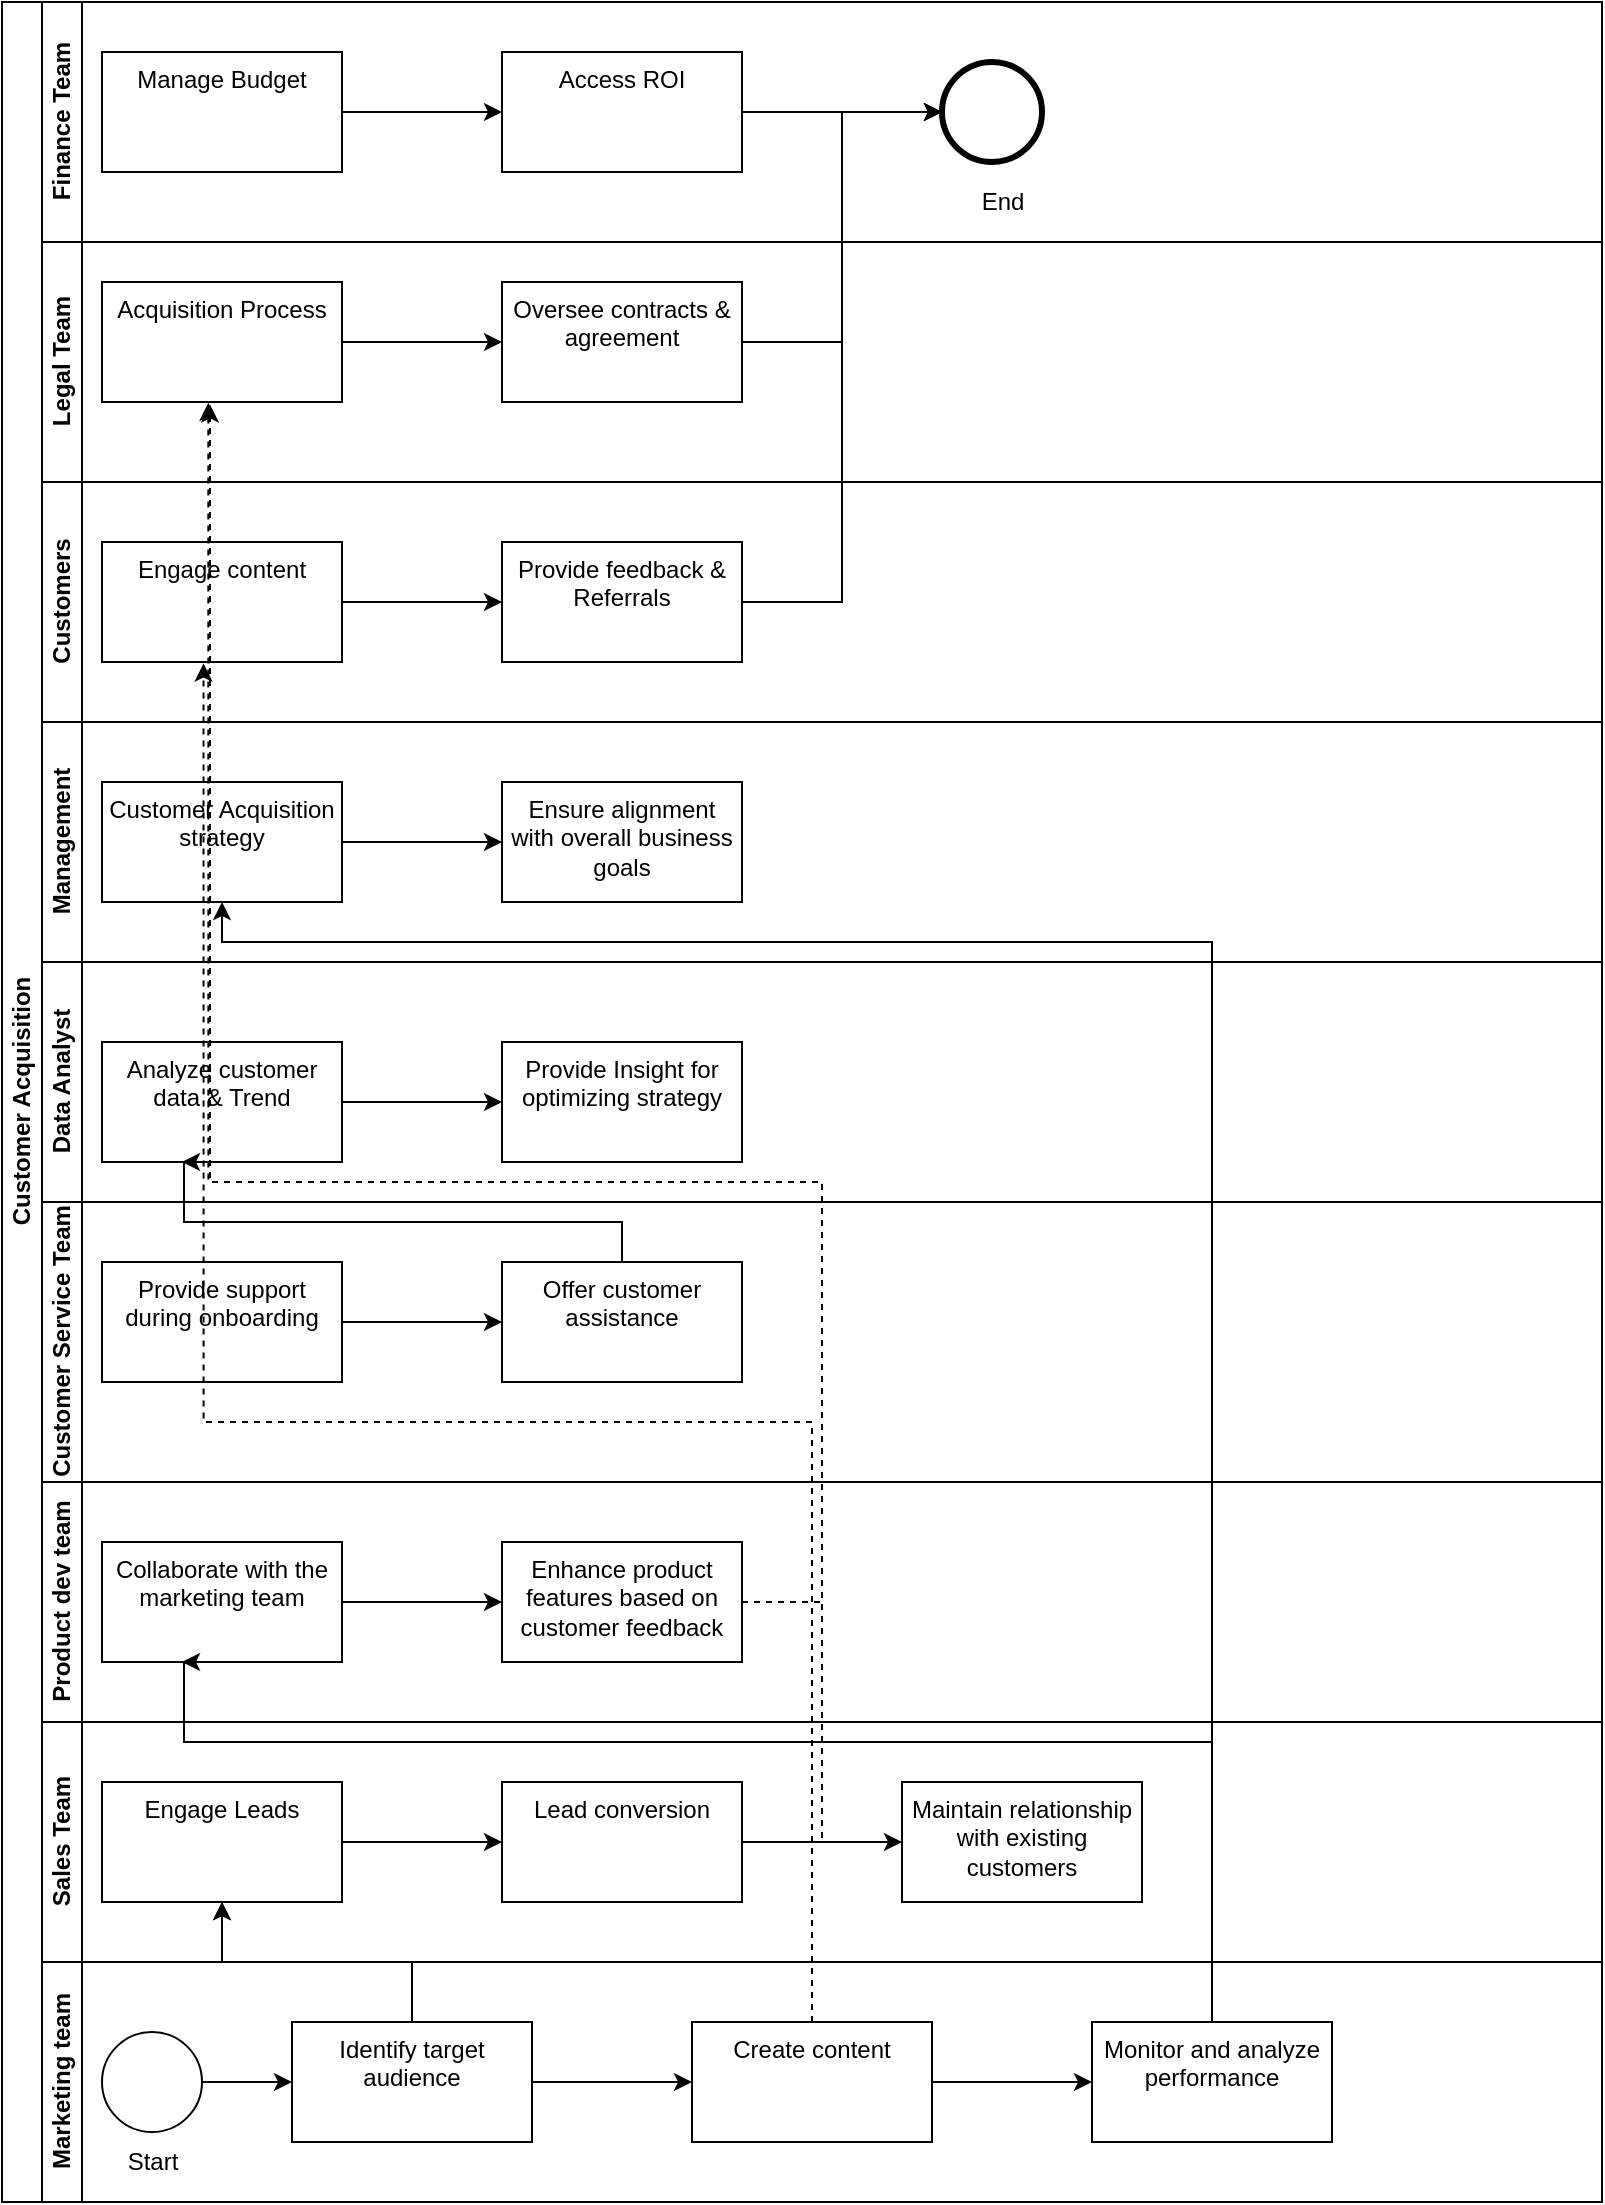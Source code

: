 <mxfile version="21.6.8" type="device">
  <diagram id="prtHgNgQTEPvFCAcTncT" name="Page-1">
    <mxGraphModel dx="1720" dy="828" grid="1" gridSize="10" guides="1" tooltips="1" connect="1" arrows="1" fold="1" page="1" pageScale="1" pageWidth="827" pageHeight="1169" math="0" shadow="0">
      <root>
        <mxCell id="0" />
        <mxCell id="1" parent="0" />
        <mxCell id="dNxyNK7c78bLwvsdeMH5-19" value="Customer Acquisition" style="swimlane;html=1;childLayout=stackLayout;resizeParent=1;resizeParentMax=0;horizontal=0;startSize=20;horizontalStack=0;" parent="1" vertex="1">
          <mxGeometry x="170" y="140" width="800" height="1100" as="geometry" />
        </mxCell>
        <mxCell id="3MzJFGrt7xVfPtMW5ZV--5" value="Finance Team" style="swimlane;html=1;startSize=20;horizontal=0;" parent="dNxyNK7c78bLwvsdeMH5-19" vertex="1">
          <mxGeometry x="20" width="780" height="120" as="geometry" />
        </mxCell>
        <mxCell id="3MzJFGrt7xVfPtMW5ZV--61" value="" style="edgeStyle=orthogonalEdgeStyle;rounded=0;orthogonalLoop=1;jettySize=auto;html=1;" parent="3MzJFGrt7xVfPtMW5ZV--5" source="3MzJFGrt7xVfPtMW5ZV--54" target="3MzJFGrt7xVfPtMW5ZV--60" edge="1">
          <mxGeometry relative="1" as="geometry" />
        </mxCell>
        <mxCell id="3MzJFGrt7xVfPtMW5ZV--54" value="Manage Budget" style="whiteSpace=wrap;html=1;verticalAlign=top;labelBackgroundColor=#ffffff;" parent="3MzJFGrt7xVfPtMW5ZV--5" vertex="1">
          <mxGeometry x="30" y="25" width="120" height="60" as="geometry" />
        </mxCell>
        <mxCell id="3MzJFGrt7xVfPtMW5ZV--63" style="edgeStyle=orthogonalEdgeStyle;rounded=0;orthogonalLoop=1;jettySize=auto;html=1;entryX=0;entryY=0.5;entryDx=0;entryDy=0;entryPerimeter=0;" parent="3MzJFGrt7xVfPtMW5ZV--5" source="3MzJFGrt7xVfPtMW5ZV--60" target="3MzJFGrt7xVfPtMW5ZV--62" edge="1">
          <mxGeometry relative="1" as="geometry" />
        </mxCell>
        <mxCell id="3MzJFGrt7xVfPtMW5ZV--60" value="Access ROI" style="whiteSpace=wrap;html=1;verticalAlign=top;labelBackgroundColor=#ffffff;" parent="3MzJFGrt7xVfPtMW5ZV--5" vertex="1">
          <mxGeometry x="230" y="25" width="120" height="60" as="geometry" />
        </mxCell>
        <mxCell id="3MzJFGrt7xVfPtMW5ZV--62" value="" style="points=[[0.145,0.145,0],[0.5,0,0],[0.855,0.145,0],[1,0.5,0],[0.855,0.855,0],[0.5,1,0],[0.145,0.855,0],[0,0.5,0]];shape=mxgraph.bpmn.event;html=1;verticalLabelPosition=bottom;labelBackgroundColor=#ffffff;verticalAlign=top;align=center;perimeter=ellipsePerimeter;outlineConnect=0;aspect=fixed;outline=end;symbol=terminate2;" parent="3MzJFGrt7xVfPtMW5ZV--5" vertex="1">
          <mxGeometry x="450" y="30" width="50" height="50" as="geometry" />
        </mxCell>
        <mxCell id="3MzJFGrt7xVfPtMW5ZV--67" value="End" style="text;html=1;align=center;verticalAlign=middle;resizable=0;points=[];autosize=1;strokeColor=none;fillColor=none;" parent="3MzJFGrt7xVfPtMW5ZV--5" vertex="1">
          <mxGeometry x="460" y="85" width="40" height="30" as="geometry" />
        </mxCell>
        <mxCell id="3MzJFGrt7xVfPtMW5ZV--6" value="Legal Team" style="swimlane;html=1;startSize=20;horizontal=0;" parent="dNxyNK7c78bLwvsdeMH5-19" vertex="1">
          <mxGeometry x="20" y="120" width="780" height="120" as="geometry" />
        </mxCell>
        <mxCell id="3MzJFGrt7xVfPtMW5ZV--53" value="" style="edgeStyle=orthogonalEdgeStyle;rounded=0;orthogonalLoop=1;jettySize=auto;html=1;" parent="3MzJFGrt7xVfPtMW5ZV--6" source="3MzJFGrt7xVfPtMW5ZV--49" target="3MzJFGrt7xVfPtMW5ZV--52" edge="1">
          <mxGeometry relative="1" as="geometry" />
        </mxCell>
        <mxCell id="3MzJFGrt7xVfPtMW5ZV--49" value="Acquisition Process" style="whiteSpace=wrap;html=1;verticalAlign=top;labelBackgroundColor=#ffffff;" parent="3MzJFGrt7xVfPtMW5ZV--6" vertex="1">
          <mxGeometry x="30" y="20" width="120" height="60" as="geometry" />
        </mxCell>
        <mxCell id="3MzJFGrt7xVfPtMW5ZV--52" value="Oversee contracts &amp;amp; agreement" style="whiteSpace=wrap;html=1;verticalAlign=top;labelBackgroundColor=#ffffff;" parent="3MzJFGrt7xVfPtMW5ZV--6" vertex="1">
          <mxGeometry x="230" y="20" width="120" height="60" as="geometry" />
        </mxCell>
        <mxCell id="3MzJFGrt7xVfPtMW5ZV--7" value="Customers" style="swimlane;html=1;startSize=20;horizontal=0;" parent="dNxyNK7c78bLwvsdeMH5-19" vertex="1">
          <mxGeometry x="20" y="240" width="780" height="120" as="geometry" />
        </mxCell>
        <mxCell id="3MzJFGrt7xVfPtMW5ZV--48" value="" style="edgeStyle=orthogonalEdgeStyle;rounded=0;orthogonalLoop=1;jettySize=auto;html=1;" parent="3MzJFGrt7xVfPtMW5ZV--7" source="3MzJFGrt7xVfPtMW5ZV--45" target="3MzJFGrt7xVfPtMW5ZV--47" edge="1">
          <mxGeometry relative="1" as="geometry" />
        </mxCell>
        <mxCell id="3MzJFGrt7xVfPtMW5ZV--45" value="Engage content" style="whiteSpace=wrap;html=1;verticalAlign=top;labelBackgroundColor=#ffffff;" parent="3MzJFGrt7xVfPtMW5ZV--7" vertex="1">
          <mxGeometry x="30" y="30" width="120" height="60" as="geometry" />
        </mxCell>
        <mxCell id="3MzJFGrt7xVfPtMW5ZV--47" value="Provide feedback &amp;amp; Referrals" style="whiteSpace=wrap;html=1;verticalAlign=top;labelBackgroundColor=#ffffff;" parent="3MzJFGrt7xVfPtMW5ZV--7" vertex="1">
          <mxGeometry x="230" y="30" width="120" height="60" as="geometry" />
        </mxCell>
        <mxCell id="3MzJFGrt7xVfPtMW5ZV--8" value="Management" style="swimlane;html=1;startSize=20;horizontal=0;" parent="dNxyNK7c78bLwvsdeMH5-19" vertex="1">
          <mxGeometry x="20" y="360" width="780" height="120" as="geometry" />
        </mxCell>
        <mxCell id="3MzJFGrt7xVfPtMW5ZV--44" value="" style="edgeStyle=orthogonalEdgeStyle;rounded=0;orthogonalLoop=1;jettySize=auto;html=1;" parent="3MzJFGrt7xVfPtMW5ZV--8" source="3MzJFGrt7xVfPtMW5ZV--41" target="3MzJFGrt7xVfPtMW5ZV--43" edge="1">
          <mxGeometry relative="1" as="geometry" />
        </mxCell>
        <mxCell id="3MzJFGrt7xVfPtMW5ZV--41" value="Customer Acquisition strategy" style="whiteSpace=wrap;html=1;verticalAlign=top;labelBackgroundColor=#ffffff;" parent="3MzJFGrt7xVfPtMW5ZV--8" vertex="1">
          <mxGeometry x="30" y="30" width="120" height="60" as="geometry" />
        </mxCell>
        <mxCell id="3MzJFGrt7xVfPtMW5ZV--43" value="Ensure alignment with overall business goals" style="whiteSpace=wrap;html=1;verticalAlign=top;labelBackgroundColor=#ffffff;" parent="3MzJFGrt7xVfPtMW5ZV--8" vertex="1">
          <mxGeometry x="230" y="30" width="120" height="60" as="geometry" />
        </mxCell>
        <mxCell id="3MzJFGrt7xVfPtMW5ZV--9" value="Data Analyst" style="swimlane;html=1;startSize=20;horizontal=0;" parent="dNxyNK7c78bLwvsdeMH5-19" vertex="1">
          <mxGeometry x="20" y="480" width="780" height="120" as="geometry" />
        </mxCell>
        <mxCell id="3MzJFGrt7xVfPtMW5ZV--40" value="" style="edgeStyle=orthogonalEdgeStyle;rounded=0;orthogonalLoop=1;jettySize=auto;html=1;" parent="3MzJFGrt7xVfPtMW5ZV--9" source="3MzJFGrt7xVfPtMW5ZV--38" target="3MzJFGrt7xVfPtMW5ZV--39" edge="1">
          <mxGeometry relative="1" as="geometry" />
        </mxCell>
        <mxCell id="3MzJFGrt7xVfPtMW5ZV--38" value="Analyze customer data &amp;amp; Trend" style="whiteSpace=wrap;html=1;verticalAlign=top;labelBackgroundColor=#ffffff;" parent="3MzJFGrt7xVfPtMW5ZV--9" vertex="1">
          <mxGeometry x="30" y="40" width="120" height="60" as="geometry" />
        </mxCell>
        <mxCell id="3MzJFGrt7xVfPtMW5ZV--39" value="Provide Insight for optimizing strategy" style="whiteSpace=wrap;html=1;verticalAlign=top;labelBackgroundColor=#ffffff;" parent="3MzJFGrt7xVfPtMW5ZV--9" vertex="1">
          <mxGeometry x="230" y="40" width="120" height="60" as="geometry" />
        </mxCell>
        <mxCell id="3MzJFGrt7xVfPtMW5ZV--10" value="Customer Service Team" style="swimlane;html=1;startSize=20;horizontal=0;" parent="dNxyNK7c78bLwvsdeMH5-19" vertex="1">
          <mxGeometry x="20" y="600" width="780" height="140" as="geometry" />
        </mxCell>
        <mxCell id="3MzJFGrt7xVfPtMW5ZV--36" value="" style="edgeStyle=orthogonalEdgeStyle;rounded=0;orthogonalLoop=1;jettySize=auto;html=1;" parent="3MzJFGrt7xVfPtMW5ZV--10" source="3MzJFGrt7xVfPtMW5ZV--34" target="3MzJFGrt7xVfPtMW5ZV--35" edge="1">
          <mxGeometry relative="1" as="geometry" />
        </mxCell>
        <mxCell id="3MzJFGrt7xVfPtMW5ZV--34" value="Provide support during onboarding" style="whiteSpace=wrap;html=1;verticalAlign=top;labelBackgroundColor=#ffffff;" parent="3MzJFGrt7xVfPtMW5ZV--10" vertex="1">
          <mxGeometry x="30" y="30" width="120" height="60" as="geometry" />
        </mxCell>
        <mxCell id="3MzJFGrt7xVfPtMW5ZV--37" style="edgeStyle=orthogonalEdgeStyle;rounded=0;orthogonalLoop=1;jettySize=auto;html=1;" parent="3MzJFGrt7xVfPtMW5ZV--10" source="3MzJFGrt7xVfPtMW5ZV--35" edge="1">
          <mxGeometry relative="1" as="geometry">
            <mxPoint x="70" y="-20" as="targetPoint" />
            <Array as="points">
              <mxPoint x="290" y="10" />
              <mxPoint x="71" y="10" />
            </Array>
          </mxGeometry>
        </mxCell>
        <mxCell id="3MzJFGrt7xVfPtMW5ZV--35" value="Offer customer assistance" style="whiteSpace=wrap;html=1;verticalAlign=top;labelBackgroundColor=#ffffff;" parent="3MzJFGrt7xVfPtMW5ZV--10" vertex="1">
          <mxGeometry x="230" y="30" width="120" height="60" as="geometry" />
        </mxCell>
        <mxCell id="3MzJFGrt7xVfPtMW5ZV--11" value="Product dev team" style="swimlane;html=1;startSize=20;horizontal=0;" parent="dNxyNK7c78bLwvsdeMH5-19" vertex="1">
          <mxGeometry x="20" y="740" width="780" height="120" as="geometry" />
        </mxCell>
        <mxCell id="3MzJFGrt7xVfPtMW5ZV--33" value="" style="edgeStyle=orthogonalEdgeStyle;rounded=0;orthogonalLoop=1;jettySize=auto;html=1;" parent="3MzJFGrt7xVfPtMW5ZV--11" source="3MzJFGrt7xVfPtMW5ZV--31" target="3MzJFGrt7xVfPtMW5ZV--32" edge="1">
          <mxGeometry relative="1" as="geometry" />
        </mxCell>
        <mxCell id="3MzJFGrt7xVfPtMW5ZV--31" value="Collaborate with the marketing team" style="whiteSpace=wrap;html=1;verticalAlign=top;labelBackgroundColor=#ffffff;" parent="3MzJFGrt7xVfPtMW5ZV--11" vertex="1">
          <mxGeometry x="30" y="30" width="120" height="60" as="geometry" />
        </mxCell>
        <mxCell id="3MzJFGrt7xVfPtMW5ZV--32" value="Enhance product features based on customer feedback" style="whiteSpace=wrap;html=1;verticalAlign=top;labelBackgroundColor=#ffffff;" parent="3MzJFGrt7xVfPtMW5ZV--11" vertex="1">
          <mxGeometry x="230" y="30" width="120" height="60" as="geometry" />
        </mxCell>
        <mxCell id="3MzJFGrt7xVfPtMW5ZV--12" value="Sales Team" style="swimlane;html=1;startSize=20;horizontal=0;" parent="dNxyNK7c78bLwvsdeMH5-19" vertex="1">
          <mxGeometry x="20" y="860" width="780" height="120" as="geometry" />
        </mxCell>
        <mxCell id="3MzJFGrt7xVfPtMW5ZV--27" value="" style="edgeStyle=orthogonalEdgeStyle;rounded=0;orthogonalLoop=1;jettySize=auto;html=1;" parent="3MzJFGrt7xVfPtMW5ZV--12" source="3MzJFGrt7xVfPtMW5ZV--21" target="3MzJFGrt7xVfPtMW5ZV--26" edge="1">
          <mxGeometry relative="1" as="geometry" />
        </mxCell>
        <mxCell id="3MzJFGrt7xVfPtMW5ZV--21" value="Engage Leads" style="whiteSpace=wrap;html=1;verticalAlign=top;labelBackgroundColor=#ffffff;" parent="3MzJFGrt7xVfPtMW5ZV--12" vertex="1">
          <mxGeometry x="30" y="30" width="120" height="60" as="geometry" />
        </mxCell>
        <mxCell id="3MzJFGrt7xVfPtMW5ZV--29" value="" style="edgeStyle=orthogonalEdgeStyle;rounded=0;orthogonalLoop=1;jettySize=auto;html=1;" parent="3MzJFGrt7xVfPtMW5ZV--12" source="3MzJFGrt7xVfPtMW5ZV--26" target="3MzJFGrt7xVfPtMW5ZV--28" edge="1">
          <mxGeometry relative="1" as="geometry" />
        </mxCell>
        <mxCell id="3MzJFGrt7xVfPtMW5ZV--26" value="Lead conversion" style="whiteSpace=wrap;html=1;verticalAlign=top;labelBackgroundColor=#ffffff;" parent="3MzJFGrt7xVfPtMW5ZV--12" vertex="1">
          <mxGeometry x="230" y="30" width="120" height="60" as="geometry" />
        </mxCell>
        <mxCell id="3MzJFGrt7xVfPtMW5ZV--28" value="Maintain relationship with existing customers" style="whiteSpace=wrap;html=1;verticalAlign=top;labelBackgroundColor=#ffffff;" parent="3MzJFGrt7xVfPtMW5ZV--12" vertex="1">
          <mxGeometry x="430" y="30" width="120" height="60" as="geometry" />
        </mxCell>
        <mxCell id="3MzJFGrt7xVfPtMW5ZV--13" value="Marketing team" style="swimlane;html=1;startSize=20;horizontal=0;" parent="dNxyNK7c78bLwvsdeMH5-19" vertex="1">
          <mxGeometry x="20" y="980" width="780" height="120" as="geometry" />
        </mxCell>
        <mxCell id="3MzJFGrt7xVfPtMW5ZV--16" value="" style="edgeStyle=orthogonalEdgeStyle;rounded=0;orthogonalLoop=1;jettySize=auto;html=1;" parent="3MzJFGrt7xVfPtMW5ZV--13" source="3MzJFGrt7xVfPtMW5ZV--14" target="3MzJFGrt7xVfPtMW5ZV--15" edge="1">
          <mxGeometry relative="1" as="geometry" />
        </mxCell>
        <mxCell id="3MzJFGrt7xVfPtMW5ZV--14" value="" style="points=[[0.145,0.145,0],[0.5,0,0],[0.855,0.145,0],[1,0.5,0],[0.855,0.855,0],[0.5,1,0],[0.145,0.855,0],[0,0.5,0]];shape=mxgraph.bpmn.event;html=1;verticalLabelPosition=bottom;labelBackgroundColor=#ffffff;verticalAlign=top;align=center;perimeter=ellipsePerimeter;outlineConnect=0;aspect=fixed;outline=standard;symbol=general;" parent="3MzJFGrt7xVfPtMW5ZV--13" vertex="1">
          <mxGeometry x="30" y="35" width="50" height="50" as="geometry" />
        </mxCell>
        <mxCell id="3MzJFGrt7xVfPtMW5ZV--18" value="" style="edgeStyle=orthogonalEdgeStyle;rounded=0;orthogonalLoop=1;jettySize=auto;html=1;" parent="3MzJFGrt7xVfPtMW5ZV--13" source="3MzJFGrt7xVfPtMW5ZV--15" target="3MzJFGrt7xVfPtMW5ZV--17" edge="1">
          <mxGeometry relative="1" as="geometry" />
        </mxCell>
        <mxCell id="3MzJFGrt7xVfPtMW5ZV--15" value="Identify target audience" style="whiteSpace=wrap;html=1;verticalAlign=top;labelBackgroundColor=#ffffff;" parent="3MzJFGrt7xVfPtMW5ZV--13" vertex="1">
          <mxGeometry x="125" y="30" width="120" height="60" as="geometry" />
        </mxCell>
        <mxCell id="3MzJFGrt7xVfPtMW5ZV--20" value="" style="edgeStyle=orthogonalEdgeStyle;rounded=0;orthogonalLoop=1;jettySize=auto;html=1;" parent="3MzJFGrt7xVfPtMW5ZV--13" source="3MzJFGrt7xVfPtMW5ZV--17" target="3MzJFGrt7xVfPtMW5ZV--19" edge="1">
          <mxGeometry relative="1" as="geometry" />
        </mxCell>
        <mxCell id="3MzJFGrt7xVfPtMW5ZV--17" value="Create content" style="whiteSpace=wrap;html=1;verticalAlign=top;labelBackgroundColor=#ffffff;" parent="3MzJFGrt7xVfPtMW5ZV--13" vertex="1">
          <mxGeometry x="325" y="30" width="120" height="60" as="geometry" />
        </mxCell>
        <mxCell id="3MzJFGrt7xVfPtMW5ZV--30" style="edgeStyle=orthogonalEdgeStyle;rounded=0;orthogonalLoop=1;jettySize=auto;html=1;" parent="3MzJFGrt7xVfPtMW5ZV--13" source="3MzJFGrt7xVfPtMW5ZV--19" edge="1">
          <mxGeometry relative="1" as="geometry">
            <mxPoint x="70" y="-150" as="targetPoint" />
            <Array as="points">
              <mxPoint x="585" y="-110" />
              <mxPoint x="71" y="-110" />
            </Array>
          </mxGeometry>
        </mxCell>
        <mxCell id="3MzJFGrt7xVfPtMW5ZV--19" value="Monitor and analyze performance" style="whiteSpace=wrap;html=1;verticalAlign=top;labelBackgroundColor=#ffffff;" parent="3MzJFGrt7xVfPtMW5ZV--13" vertex="1">
          <mxGeometry x="525" y="30" width="120" height="60" as="geometry" />
        </mxCell>
        <mxCell id="3MzJFGrt7xVfPtMW5ZV--66" value="Start" style="text;html=1;align=center;verticalAlign=middle;resizable=0;points=[];autosize=1;strokeColor=none;fillColor=none;" parent="3MzJFGrt7xVfPtMW5ZV--13" vertex="1">
          <mxGeometry x="30" y="85" width="50" height="30" as="geometry" />
        </mxCell>
        <mxCell id="3MzJFGrt7xVfPtMW5ZV--22" value="" style="edgeStyle=orthogonalEdgeStyle;rounded=0;orthogonalLoop=1;jettySize=auto;html=1;" parent="dNxyNK7c78bLwvsdeMH5-19" source="3MzJFGrt7xVfPtMW5ZV--15" target="3MzJFGrt7xVfPtMW5ZV--21" edge="1">
          <mxGeometry relative="1" as="geometry" />
        </mxCell>
        <mxCell id="3MzJFGrt7xVfPtMW5ZV--25" style="edgeStyle=orthogonalEdgeStyle;rounded=0;orthogonalLoop=1;jettySize=auto;html=1;entryX=0.5;entryY=1;entryDx=0;entryDy=0;" parent="dNxyNK7c78bLwvsdeMH5-19" source="3MzJFGrt7xVfPtMW5ZV--19" target="3MzJFGrt7xVfPtMW5ZV--21" edge="1">
          <mxGeometry relative="1" as="geometry">
            <Array as="points">
              <mxPoint x="605" y="980" />
              <mxPoint x="110" y="980" />
            </Array>
          </mxGeometry>
        </mxCell>
        <mxCell id="3MzJFGrt7xVfPtMW5ZV--42" style="edgeStyle=orthogonalEdgeStyle;rounded=0;orthogonalLoop=1;jettySize=auto;html=1;entryX=0.5;entryY=1;entryDx=0;entryDy=0;" parent="dNxyNK7c78bLwvsdeMH5-19" source="3MzJFGrt7xVfPtMW5ZV--19" target="3MzJFGrt7xVfPtMW5ZV--41" edge="1">
          <mxGeometry relative="1" as="geometry">
            <Array as="points">
              <mxPoint x="605" y="470" />
              <mxPoint x="110" y="470" />
            </Array>
          </mxGeometry>
        </mxCell>
        <mxCell id="3MzJFGrt7xVfPtMW5ZV--46" style="edgeStyle=orthogonalEdgeStyle;rounded=0;orthogonalLoop=1;jettySize=auto;html=1;entryX=0.423;entryY=1.013;entryDx=0;entryDy=0;entryPerimeter=0;dashed=1;" parent="dNxyNK7c78bLwvsdeMH5-19" source="3MzJFGrt7xVfPtMW5ZV--17" target="3MzJFGrt7xVfPtMW5ZV--45" edge="1">
          <mxGeometry relative="1" as="geometry">
            <Array as="points">
              <mxPoint x="405" y="710" />
              <mxPoint x="101" y="710" />
            </Array>
          </mxGeometry>
        </mxCell>
        <mxCell id="3MzJFGrt7xVfPtMW5ZV--50" style="edgeStyle=orthogonalEdgeStyle;rounded=0;orthogonalLoop=1;jettySize=auto;html=1;entryX=0.45;entryY=1.02;entryDx=0;entryDy=0;entryPerimeter=0;dashed=1;" parent="dNxyNK7c78bLwvsdeMH5-19" source="3MzJFGrt7xVfPtMW5ZV--32" target="3MzJFGrt7xVfPtMW5ZV--49" edge="1">
          <mxGeometry relative="1" as="geometry">
            <Array as="points">
              <mxPoint x="410" y="800" />
              <mxPoint x="410" y="590" />
              <mxPoint x="104" y="590" />
            </Array>
          </mxGeometry>
        </mxCell>
        <mxCell id="3MzJFGrt7xVfPtMW5ZV--51" style="edgeStyle=orthogonalEdgeStyle;rounded=0;orthogonalLoop=1;jettySize=auto;html=1;entryX=0.443;entryY=1.007;entryDx=0;entryDy=0;entryPerimeter=0;dashed=1;" parent="dNxyNK7c78bLwvsdeMH5-19" source="3MzJFGrt7xVfPtMW5ZV--26" target="3MzJFGrt7xVfPtMW5ZV--49" edge="1">
          <mxGeometry relative="1" as="geometry">
            <Array as="points">
              <mxPoint x="410" y="920" />
              <mxPoint x="410" y="590" />
              <mxPoint x="103" y="590" />
            </Array>
          </mxGeometry>
        </mxCell>
        <mxCell id="3MzJFGrt7xVfPtMW5ZV--64" style="edgeStyle=orthogonalEdgeStyle;rounded=0;orthogonalLoop=1;jettySize=auto;html=1;entryX=0;entryY=0.5;entryDx=0;entryDy=0;entryPerimeter=0;" parent="dNxyNK7c78bLwvsdeMH5-19" source="3MzJFGrt7xVfPtMW5ZV--52" target="3MzJFGrt7xVfPtMW5ZV--62" edge="1">
          <mxGeometry relative="1" as="geometry" />
        </mxCell>
        <mxCell id="3MzJFGrt7xVfPtMW5ZV--65" style="edgeStyle=orthogonalEdgeStyle;rounded=0;orthogonalLoop=1;jettySize=auto;html=1;entryX=0;entryY=0.5;entryDx=0;entryDy=0;entryPerimeter=0;" parent="dNxyNK7c78bLwvsdeMH5-19" source="3MzJFGrt7xVfPtMW5ZV--47" target="3MzJFGrt7xVfPtMW5ZV--62" edge="1">
          <mxGeometry relative="1" as="geometry" />
        </mxCell>
      </root>
    </mxGraphModel>
  </diagram>
</mxfile>
